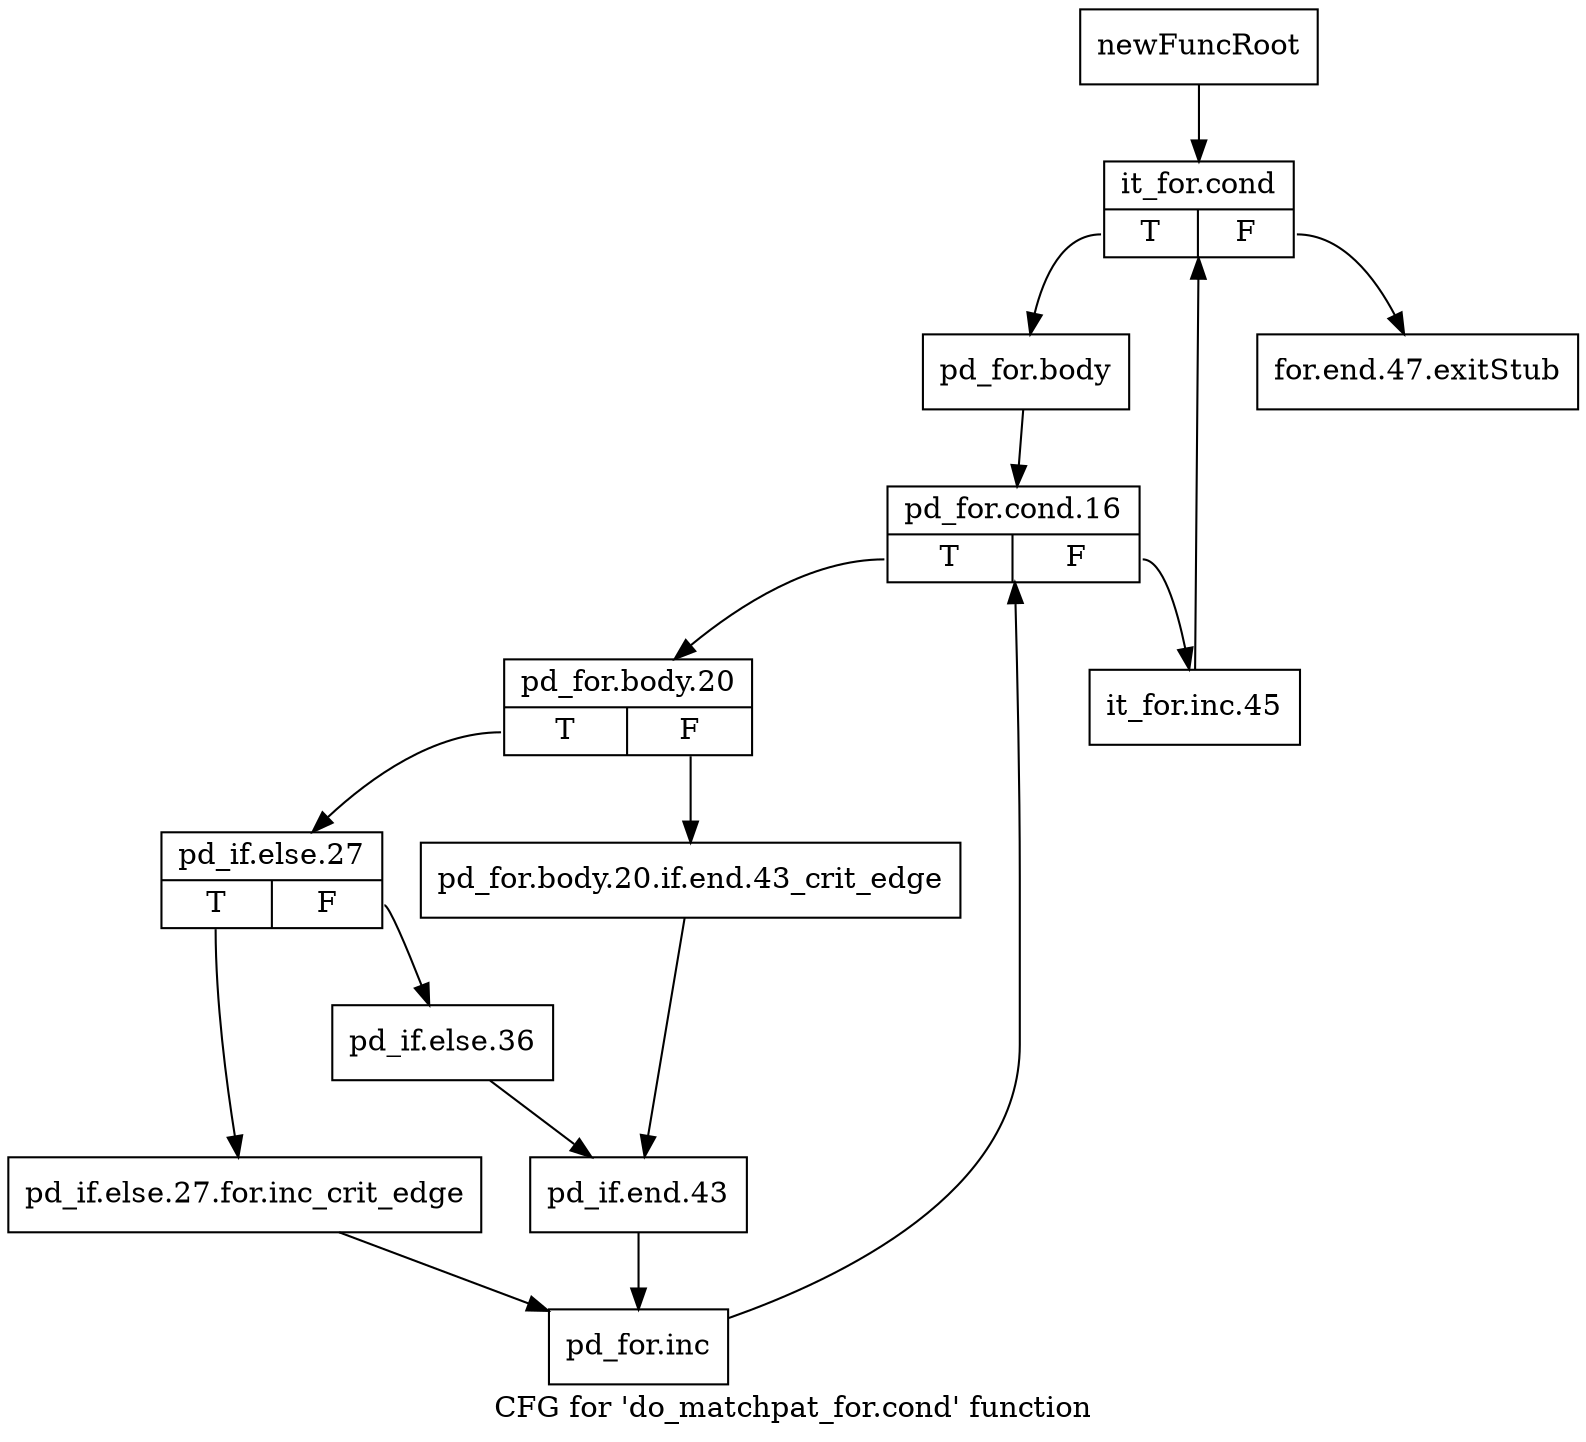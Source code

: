 digraph "CFG for 'do_matchpat_for.cond' function" {
	label="CFG for 'do_matchpat_for.cond' function";

	Node0x407e080 [shape=record,label="{newFuncRoot}"];
	Node0x407e080 -> Node0x407e120;
	Node0x407e0d0 [shape=record,label="{for.end.47.exitStub}"];
	Node0x407e120 [shape=record,label="{it_for.cond|{<s0>T|<s1>F}}"];
	Node0x407e120:s0 -> Node0x407e170;
	Node0x407e120:s1 -> Node0x407e0d0;
	Node0x407e170 [shape=record,label="{pd_for.body}"];
	Node0x407e170 -> Node0x407e1c0;
	Node0x407e1c0 [shape=record,label="{pd_for.cond.16|{<s0>T|<s1>F}}"];
	Node0x407e1c0:s0 -> Node0x407e260;
	Node0x407e1c0:s1 -> Node0x407e210;
	Node0x407e210 [shape=record,label="{it_for.inc.45}"];
	Node0x407e210 -> Node0x407e120;
	Node0x407e260 [shape=record,label="{pd_for.body.20|{<s0>T|<s1>F}}"];
	Node0x407e260:s0 -> Node0x407e300;
	Node0x407e260:s1 -> Node0x407e2b0;
	Node0x407e2b0 [shape=record,label="{pd_for.body.20.if.end.43_crit_edge}"];
	Node0x407e2b0 -> Node0x407e3a0;
	Node0x407e300 [shape=record,label="{pd_if.else.27|{<s0>T|<s1>F}}"];
	Node0x407e300:s0 -> Node0x407e3f0;
	Node0x407e300:s1 -> Node0x407e350;
	Node0x407e350 [shape=record,label="{pd_if.else.36}"];
	Node0x407e350 -> Node0x407e3a0;
	Node0x407e3a0 [shape=record,label="{pd_if.end.43}"];
	Node0x407e3a0 -> Node0x407e440;
	Node0x407e3f0 [shape=record,label="{pd_if.else.27.for.inc_crit_edge}"];
	Node0x407e3f0 -> Node0x407e440;
	Node0x407e440 [shape=record,label="{pd_for.inc}"];
	Node0x407e440 -> Node0x407e1c0;
}
